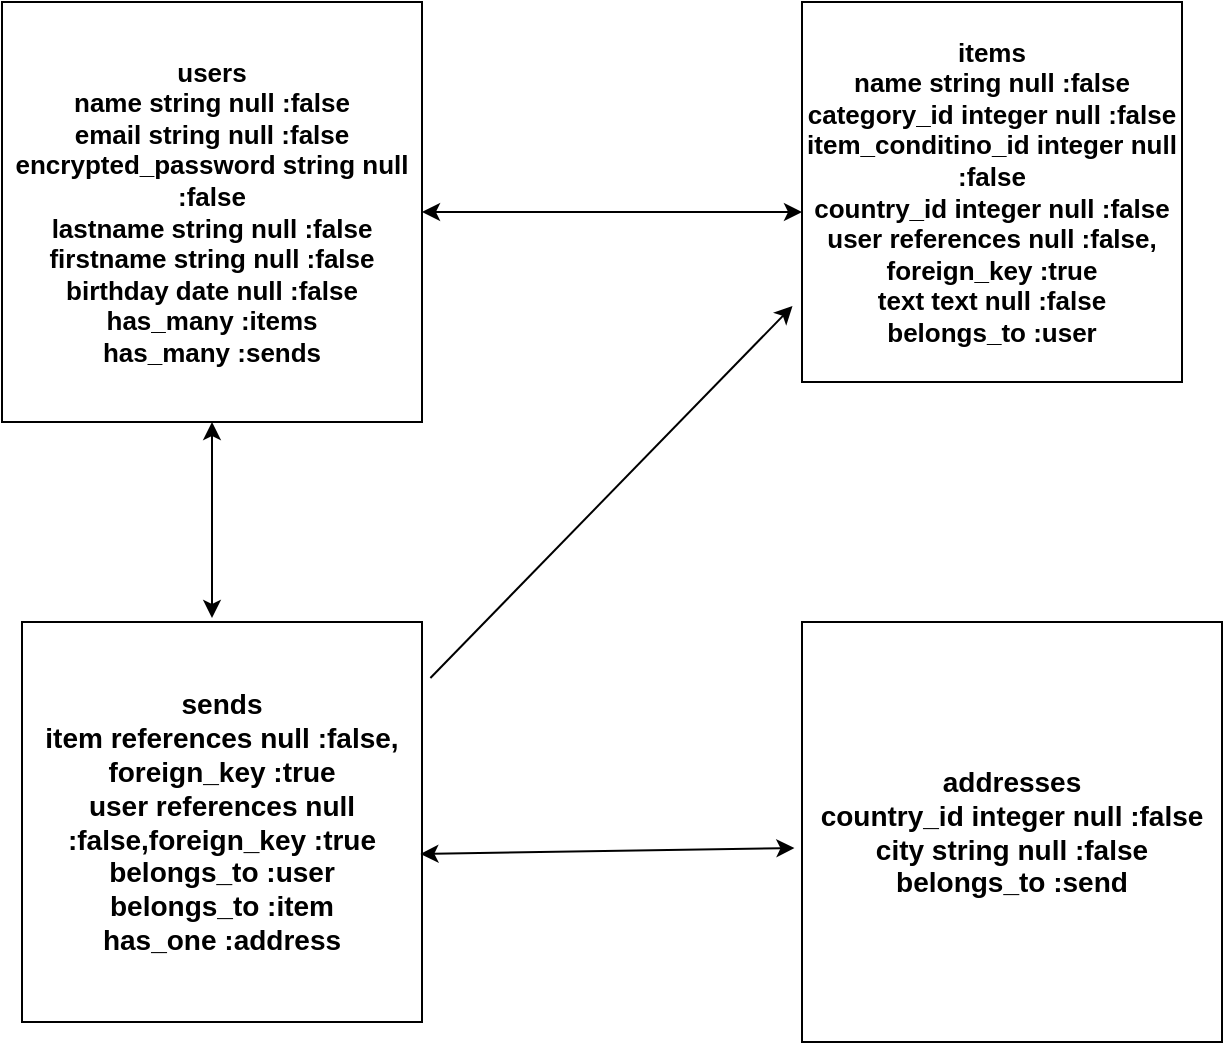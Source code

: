 <mxfile>
    <diagram id="Ye6FuzTYFBLY8pKLKPYI" name="ページ1">
        <mxGraphModel dx="702" dy="709" grid="1" gridSize="10" guides="1" tooltips="1" connect="1" arrows="1" fold="1" page="1" pageScale="1" pageWidth="850" pageHeight="1100" math="0" shadow="0">
            <root>
                <mxCell id="0"/>
                <mxCell id="1" parent="0"/>
                <mxCell id="2" value="sends&lt;br style=&quot;font-size: 14px;&quot;&gt;item references null :false, foreign_key :true&lt;br style=&quot;font-size: 14px;&quot;&gt;user references null :false,foreign_key :true&lt;br style=&quot;font-size: 14px;&quot;&gt;belongs_to :user&lt;br style=&quot;font-size: 14px;&quot;&gt;belongs_to :item&lt;br style=&quot;font-size: 14px;&quot;&gt;has_one :address" style="whiteSpace=wrap;html=1;aspect=fixed;fontStyle=1;fontSize=14;" vertex="1" parent="1">
                    <mxGeometry x="70" y="430" width="200" height="200" as="geometry"/>
                </mxCell>
                <mxCell id="3" value="items&lt;br style=&quot;font-size: 13px;&quot;&gt;name string null :false&lt;br style=&quot;font-size: 13px;&quot;&gt;category_id integer null :false&lt;br style=&quot;font-size: 13px;&quot;&gt;item_conditino_id integer null :false&lt;br style=&quot;font-size: 13px;&quot;&gt;country_id integer null :false&lt;br style=&quot;font-size: 13px;&quot;&gt;user references null :false, foreign_key :true&lt;br style=&quot;font-size: 13px;&quot;&gt;text text null :false&lt;br style=&quot;font-size: 13px;&quot;&gt;belongs_to :user" style="whiteSpace=wrap;html=1;aspect=fixed;fontStyle=1;fontSize=13;" vertex="1" parent="1">
                    <mxGeometry x="460" y="120" width="190" height="190" as="geometry"/>
                </mxCell>
                <mxCell id="4" value="users&lt;br style=&quot;font-size: 13px;&quot;&gt;name string null :false&lt;br style=&quot;font-size: 13px;&quot;&gt;email string null :false&lt;br style=&quot;font-size: 13px;&quot;&gt;encrypted_password string null :false&lt;br style=&quot;font-size: 13px;&quot;&gt;lastname string null :false&lt;br style=&quot;font-size: 13px;&quot;&gt;firstname string null :false&lt;br style=&quot;font-size: 13px;&quot;&gt;birthday date null :false&lt;br style=&quot;font-size: 13px;&quot;&gt;has_many :items&lt;br style=&quot;font-size: 13px;&quot;&gt;has_many :sends" style="whiteSpace=wrap;html=1;aspect=fixed;fontStyle=1;fontSize=13;" vertex="1" parent="1">
                    <mxGeometry x="60" y="120" width="210" height="210" as="geometry"/>
                </mxCell>
                <mxCell id="5" value="addresses&lt;br style=&quot;font-size: 14px;&quot;&gt;country_id integer null :false&lt;br style=&quot;font-size: 14px;&quot;&gt;city string null :false&lt;br style=&quot;font-size: 14px;&quot;&gt;belongs_to :send" style="whiteSpace=wrap;html=1;aspect=fixed;fontStyle=1;fontSize=14;" vertex="1" parent="1">
                    <mxGeometry x="460" y="430" width="210" height="210" as="geometry"/>
                </mxCell>
                <mxCell id="6" value="" style="endArrow=classic;startArrow=classic;html=1;fontSize=14;exitX=1;exitY=0.5;exitDx=0;exitDy=0;" edge="1" parent="1" source="4">
                    <mxGeometry width="50" height="50" relative="1" as="geometry">
                        <mxPoint x="330" y="390" as="sourcePoint"/>
                        <mxPoint x="460" y="225" as="targetPoint"/>
                    </mxGeometry>
                </mxCell>
                <mxCell id="7" value="" style="endArrow=classic;startArrow=classic;html=1;fontSize=14;entryX=0.5;entryY=1;entryDx=0;entryDy=0;" edge="1" parent="1" target="4">
                    <mxGeometry width="50" height="50" relative="1" as="geometry">
                        <mxPoint x="165" y="428" as="sourcePoint"/>
                        <mxPoint x="380" y="340" as="targetPoint"/>
                    </mxGeometry>
                </mxCell>
                <mxCell id="8" value="" style="endArrow=classic;startArrow=classic;html=1;fontSize=14;entryX=-0.018;entryY=0.538;entryDx=0;entryDy=0;entryPerimeter=0;exitX=0.996;exitY=0.58;exitDx=0;exitDy=0;exitPerimeter=0;" edge="1" parent="1" source="2" target="5">
                    <mxGeometry width="50" height="50" relative="1" as="geometry">
                        <mxPoint x="330" y="390" as="sourcePoint"/>
                        <mxPoint x="380" y="340" as="targetPoint"/>
                    </mxGeometry>
                </mxCell>
                <mxCell id="9" value="" style="endArrow=classic;html=1;fontSize=14;exitX=1.021;exitY=0.14;exitDx=0;exitDy=0;exitPerimeter=0;entryX=-0.025;entryY=0.8;entryDx=0;entryDy=0;entryPerimeter=0;" edge="1" parent="1" source="2" target="3">
                    <mxGeometry width="50" height="50" relative="1" as="geometry">
                        <mxPoint x="330" y="390" as="sourcePoint"/>
                        <mxPoint x="380" y="340" as="targetPoint"/>
                    </mxGeometry>
                </mxCell>
            </root>
        </mxGraphModel>
    </diagram>
</mxfile>